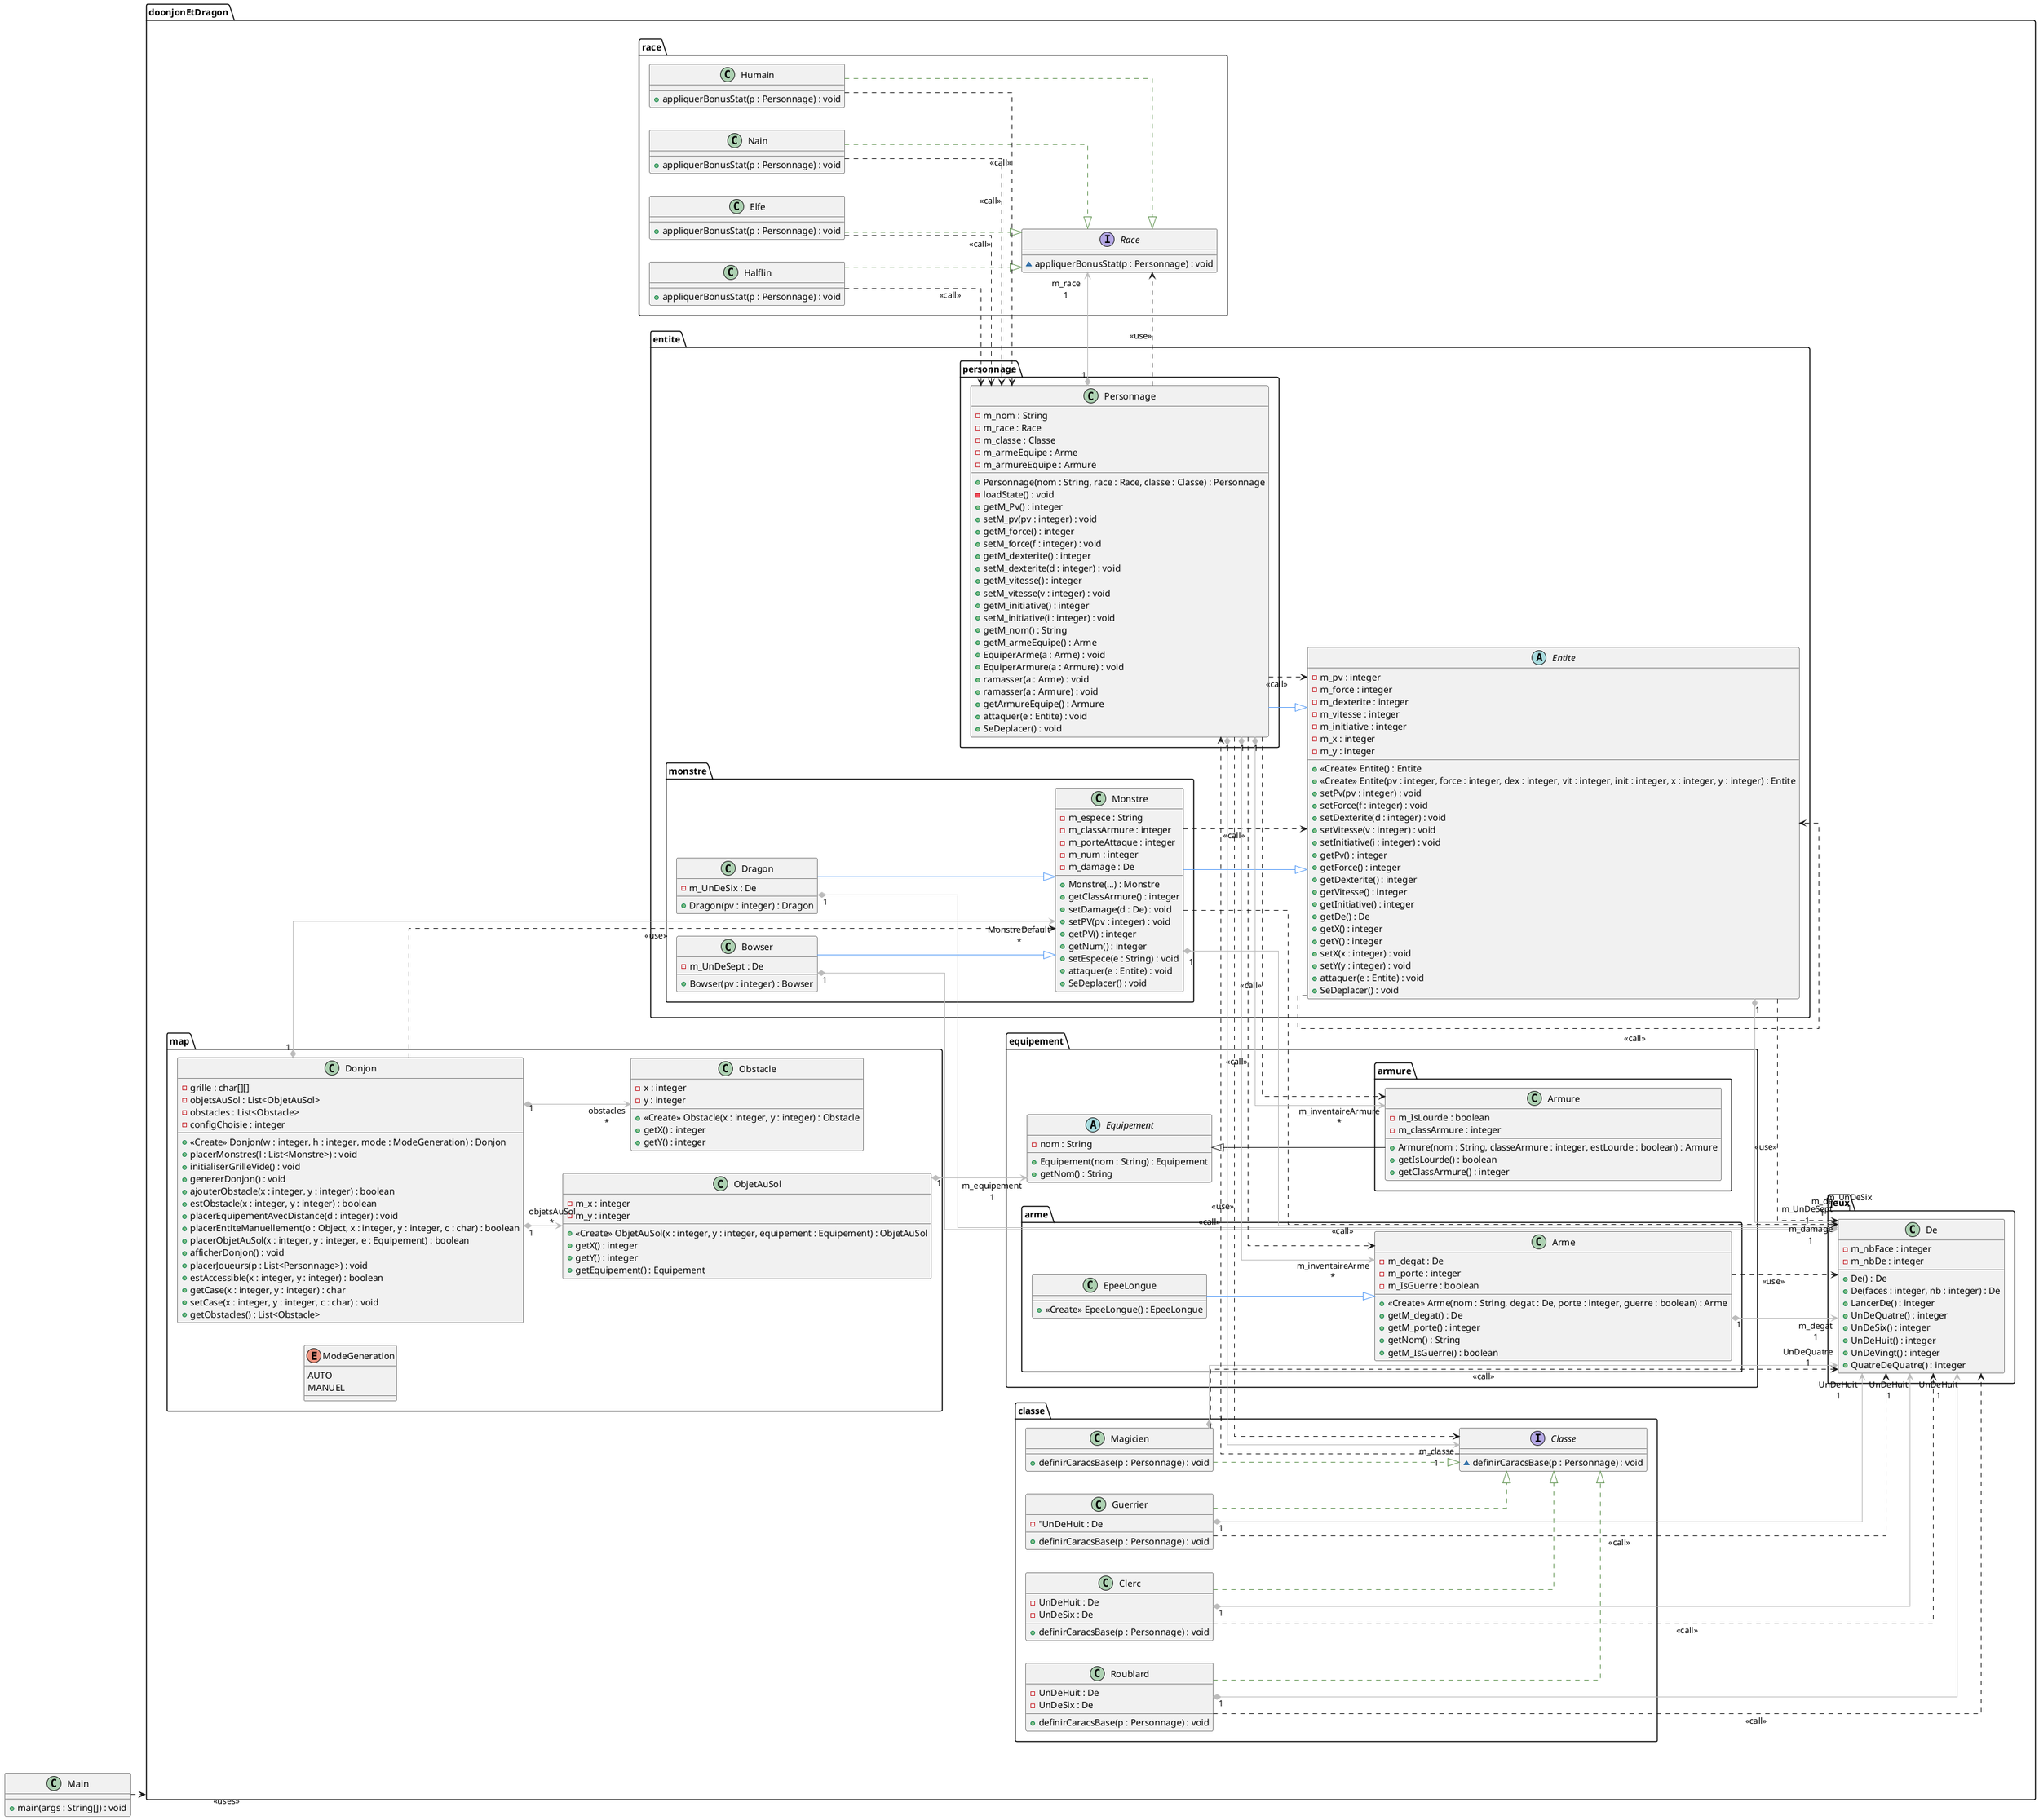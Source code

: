 @startuml
left to right direction
skinparam linetype ortho

class Main {
  + main(args : String[]) : void
}

package doonjonEtDragon {

class equipement.arme.EpeeLongue {
  +  <<Create>> EpeeLongue() : EpeeLongue
}

class map.ObjetAuSol {
  - m_x : integer
  - m_y : integer
  +  <<Create>> ObjetAuSol(x : integer, y : integer, equipement : Equipement) : ObjetAuSol
  + getX() : integer
  + getY() : integer
  + getEquipement() : Equipement
}

interface classe.Classe {
  ~ definirCaracsBase(p : Personnage) : void
}

class equipement.armure.Armure extends equipement.Equipement{
  - m_IsLourde : boolean
  - m_classArmure : integer
  + Armure(nom : String, classeArmure : integer, estLourde : boolean) : Armure
  + getIsLourde() : boolean
  + getClassArmure() : integer
}

class classe.Guerrier {
  - "UnDeHuit : De
  + definirCaracsBase(p : Personnage) : void
}

class race.Nain {
  + appliquerBonusStat(p : Personnage) : void
}

class jeux.De {
  - m_nbFace : integer
  - m_nbDe : integer
  + De() : De
  + De(faces : integer, nb : integer) : De
  + LancerDe() : integer
  + UnDeQuatre() : integer
  + UnDeSix() : integer
  + UnDeHuit() : integer
  + UnDeVingt() : integer
  + QuatreDeQuatre() : integer
}

abstract class equipement.Equipement {
  - nom : String
  + Equipement(nom : String) : Equipement
  + getNom() : String
}

interface race.Race {
  ~ appliquerBonusStat(p : Personnage) : void
}

class classe.Magicien {
  + definirCaracsBase(p : Personnage) : void
}

abstract class entite.Entite {
  - m_pv : integer
  - m_force : integer
  - m_dexterite : integer
  - m_vitesse : integer
  - m_initiative : integer
  - m_x : integer
  - m_y : integer
  + <<Create>> Entite() : Entite
  + <<Create>> Entite(pv : integer, force : integer, dex : integer, vit : integer, init : integer, x : integer, y : integer) : Entite
  + setPv(pv : integer) : void
  + setForce(f : integer) : void
  + setDexterite(d : integer) : void
  + setVitesse(v : integer) : void
  + setInitiative(i : integer) : void
  + getPv() : integer
  + getForce() : integer
  + getDexterite() : integer
  + getVitesse() : integer
  + getInitiative() : integer
  + getDe() : De
  + getX() : integer
  + getY() : integer
  + setX(x : integer) : void
  + setY(y : integer) : void
  + attaquer(e : Entite) : void
  + SeDeplacer() : void
}

class entite.personnage.Personnage {
  - m_nom : String
  - m_race : Race
  - m_classe : Classe
  - m_armeEquipe : Arme
  - m_armureEquipe : Armure
  + Personnage(nom : String, race : Race, classe : Classe) : Personnage
  - loadState() : void
  + getM_Pv() : integer
  + setM_pv(pv : integer) : void
  + getM_force() : integer
  + setM_force(f : integer) : void
  + getM_dexterite() : integer
  + setM_dexterite(d : integer) : void
  + getM_vitesse() : integer
  + setM_vitesse(v : integer) : void
  + getM_initiative() : integer
  + setM_initiative(i : integer) : void
  + getM_nom() : String
  + getM_armeEquipe() : Arme
  + EquiperArme(a : Arme) : void
  + EquiperArmure(a : Armure) : void
  + ramasser(a : Arme) : void
  + ramasser(a : Armure) : void
  + getArmureEquipe() : Armure
  + attaquer(e : Entite) : void
  + SeDeplacer() : void
}

class map.Obstacle {
  - x : integer
  - y : integer
  + <<Create>> Obstacle(x : integer, y : integer) : Obstacle
  + getX() : integer
  + getY() : integer
}

class equipement.arme.Arme {
  - m_degat : De
  - m_porte : integer
  - m_IsGuerre : boolean
  + <<Create>> Arme(nom : String, degat : De, porte : integer, guerre : boolean) : Arme
  + getM_degat() : De
  + getM_porte() : integer
  + getNom() : String
  + getM_IsGuerre() : boolean
}

class classe.Roublard {
  - UnDeHuit : De
  - UnDeSix : De
  + definirCaracsBase(p : Personnage) : void
}

class entite.monstre.Monstre {
  - m_espece : String
  - m_classArmure : integer
  - m_porteAttaque : integer
  - m_num : integer
  - m_damage : De
  + Monstre(...) : Monstre
  + getClassArmure() : integer
  + setDamage(d : De) : void
  + setPV(pv : integer) : void
  + getPV() : integer
  + getNum() : integer
  + setEspece(e : String) : void
  + attaquer(e : Entite) : void
  + SeDeplacer() : void
}

class map.Donjon {
  - grille : char[][]
  - objetsAuSol : List<ObjetAuSol>
  - obstacles : List<Obstacle>
  - configChoisie : integer
  + <<Create>> Donjon(w : integer, h : integer, mode : ModeGeneration) : Donjon
  + placerMonstres(l : List<Monstre>) : void
  + initialiserGrilleVide() : void
  + genererDonjon() : void
  + ajouterObstacle(x : integer, y : integer) : boolean
  + estObstacle(x : integer, y : integer) : boolean
  + placerEquipementAvecDistance(d : integer) : void
  + placerEntiteManuellement(o : Object, x : integer, y : integer, c : char) : boolean
  + placerObjetAuSol(x : integer, y : integer, e : Equipement) : boolean
  + afficherDonjon() : void
  + placerJoueurs(p : List<Personnage>) : void
  + estAccessible(x : integer, y : integer) : boolean
  + getCase(x : integer, y : integer) : char
  + setCase(x : integer, y : integer, c : char) : void
  + getObstacles() : List<Obstacle>
}

enum map.ModeGeneration {
  AUTO
  MANUEL
}

class classe.Clerc {
  - UnDeHuit : De
  - UnDeSix : De
  + definirCaracsBase(p : Personnage) : void
}

class race.Elfe {
  + appliquerBonusStat(p : Personnage) : void
}

class race.Halflin {
  + appliquerBonusStat(p : Personnage) : void
}

class entite.monstre.Dragon {
  - m_UnDeSix : De
  + Dragon(pv : integer) : Dragon
}

class race.Humain {
  + appliquerBonusStat(p : Personnage) : void
}

class entite.monstre.Bowser {
  - m_UnDeSept : De
  + Bowser(pv : integer) : Bowser
}

}




Arme       "1" *-[#bbbbbb,plain]-> "m_degat\n1" De

Bowser     "1" *-[#bbbbbb,plain]-> "m_UnDeSept\n1" De
Bowser      -[#589df6,plain]-^  Monstre

Clerc       -[#609350,dashed]-^  Classe
Clerc      "1" *-[#bbbbbb,plain]-> "UnDeHuit\n1" De

Donjon     "1" *-[#bbbbbb,plain]-> "MonstreDefault\n*" Monstre
Donjon     "1" *-[#bbbbbb,plain]-> "objetsAuSol\n*" ObjetAuSol
Donjon     "1" *-[#bbbbbb,plain]-> "obstacles\n*" Obstacle

Dragon     "1" *-[#bbbbbb,plain]-> "m_UnDeSix\n1" De
Dragon      -[#589df6,plain]-^  Monstre

Elfe        -[#609350,dashed]-^  Race

Entite     "1" *-[#bbbbbb,plain]-> "m_de\n1" De

EpeeLongue  -[#589df6,plain]-^  Arme

Guerrier    -[#609350,dashed]-^  Classe
Guerrier   "1" *-[#bbbbbb,plain]-> "UnDeHuit\n1" De

Halflin     -[#609350,dashed]-^  Race

Humain      -[#609350,dashed]-^  Race

Magicien    -[#609350,dashed]-^  Classe
Magicien   "1" *-[#bbbbbb,plain]-> "UnDeQuatre\n1" De

Monstre    "1" *-[#bbbbbb,plain]-> "m_damage\n1" De
Monstre     -[#589df6,plain]-^  Entite

Nain        -[#609350,dashed]-^  Race

ObjetAuSol "1" *-[#bbbbbb,plain]-> "m_equipement\n1" Equipement

Personnage "1" *-[#bbbbbb,plain]-> "m_inventaireArme\n*" Arme
Personnage "1" *-[#bbbbbb,plain]-> "m_inventaireArmure\n*" Armure
Personnage "1" *-[#bbbbbb,plain]-> "m_classe\n1" Classe
Personnage  -[#589df6,plain]-^  Entite
Personnage "1" *-[#bbbbbb,plain]-> "m_race\n1" Race

Roublard    -[#609350,dashed]-^  Classe
Roublard   "1" *-[#bbbbbb,plain]-> "UnDeHuit\n1" De

Main ..> doonjonEtDragon : <<uses>>


Personnage ..> Arme : <<call>>
Personnage ..> Armure : <<call>>
Personnage ..> Entite : <<call>>
Personnage ..> Race : <<use>>
Personnage ..> Classe : <<use>>

Guerrier ..> De : <<call>>
Magicien ..> De : <<call>>
Clerc ..> De : <<call>>
Roublard ..> De : <<call>>

Entite ..> De : <<use>>
Entite ..> Entite : <<call>>

Arme ..> De : <<use>>

Donjon ..> Monstre : <<use>>

Monstre ..> De : <<call>>
Monstre ..> Entite : <<call>>

Elfe ..> Personnage : <<call>>
Nain ..> Personnage : <<call>>
Humain ..> Personnage : <<call>>
Halflin ..> Personnage : <<call>>

Classe ..> Personnage : <<call>>



@enduml